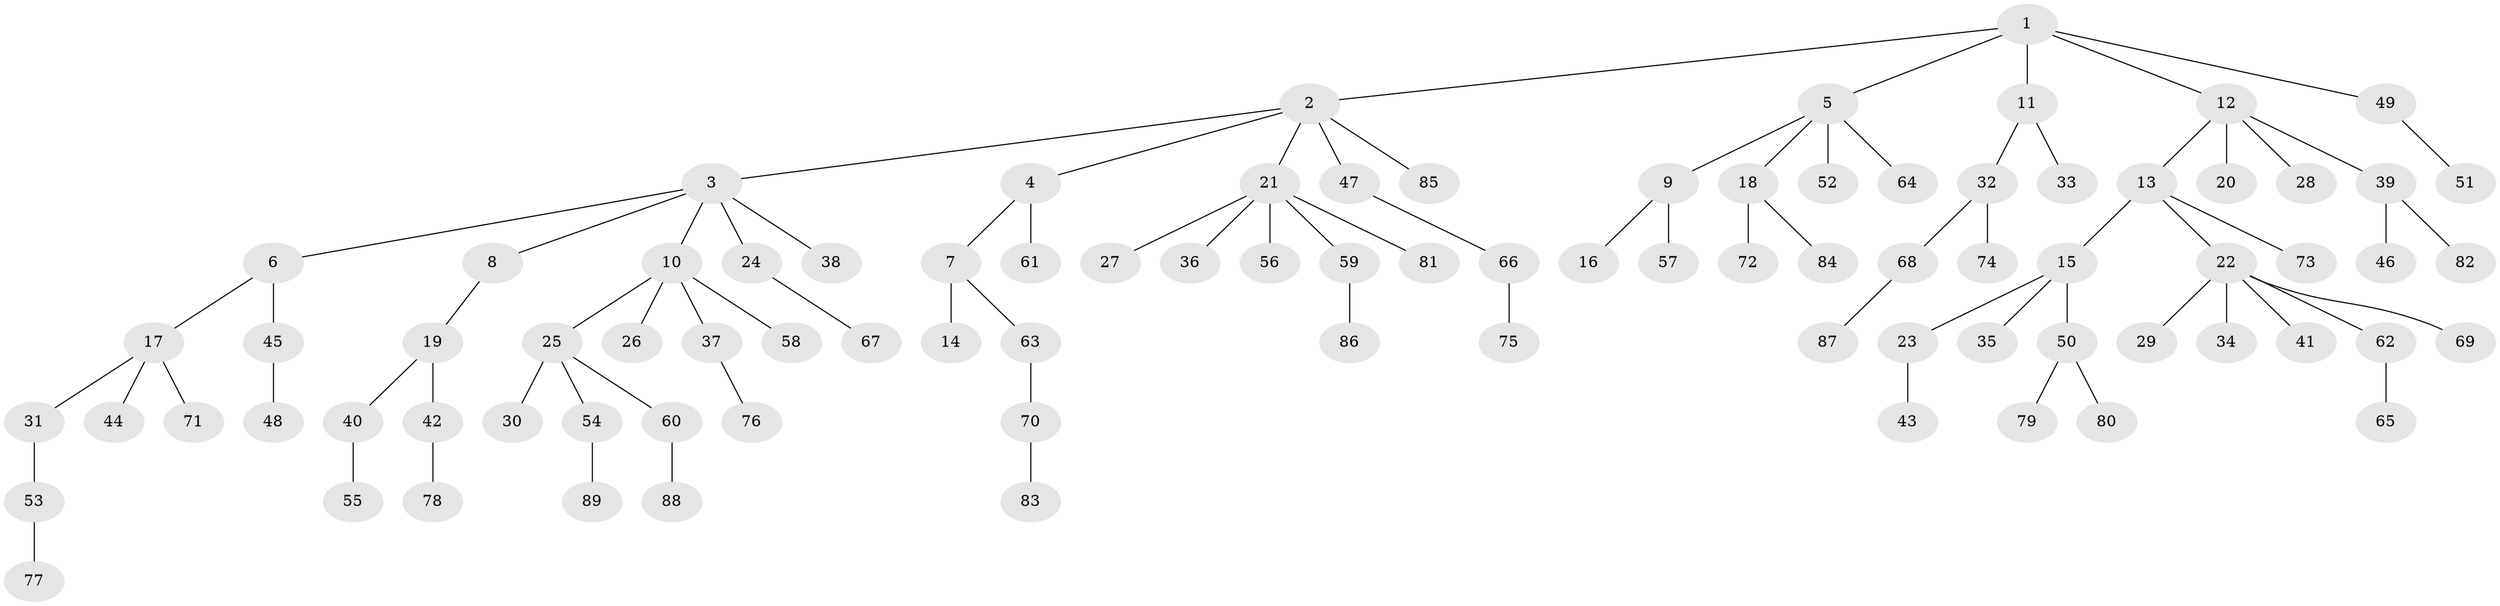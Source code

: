 // Generated by graph-tools (version 1.1) at 2025/37/03/09/25 02:37:07]
// undirected, 89 vertices, 88 edges
graph export_dot {
graph [start="1"]
  node [color=gray90,style=filled];
  1;
  2;
  3;
  4;
  5;
  6;
  7;
  8;
  9;
  10;
  11;
  12;
  13;
  14;
  15;
  16;
  17;
  18;
  19;
  20;
  21;
  22;
  23;
  24;
  25;
  26;
  27;
  28;
  29;
  30;
  31;
  32;
  33;
  34;
  35;
  36;
  37;
  38;
  39;
  40;
  41;
  42;
  43;
  44;
  45;
  46;
  47;
  48;
  49;
  50;
  51;
  52;
  53;
  54;
  55;
  56;
  57;
  58;
  59;
  60;
  61;
  62;
  63;
  64;
  65;
  66;
  67;
  68;
  69;
  70;
  71;
  72;
  73;
  74;
  75;
  76;
  77;
  78;
  79;
  80;
  81;
  82;
  83;
  84;
  85;
  86;
  87;
  88;
  89;
  1 -- 2;
  1 -- 5;
  1 -- 11;
  1 -- 12;
  1 -- 49;
  2 -- 3;
  2 -- 4;
  2 -- 21;
  2 -- 47;
  2 -- 85;
  3 -- 6;
  3 -- 8;
  3 -- 10;
  3 -- 24;
  3 -- 38;
  4 -- 7;
  4 -- 61;
  5 -- 9;
  5 -- 18;
  5 -- 52;
  5 -- 64;
  6 -- 17;
  6 -- 45;
  7 -- 14;
  7 -- 63;
  8 -- 19;
  9 -- 16;
  9 -- 57;
  10 -- 25;
  10 -- 26;
  10 -- 37;
  10 -- 58;
  11 -- 32;
  11 -- 33;
  12 -- 13;
  12 -- 20;
  12 -- 28;
  12 -- 39;
  13 -- 15;
  13 -- 22;
  13 -- 73;
  15 -- 23;
  15 -- 35;
  15 -- 50;
  17 -- 31;
  17 -- 44;
  17 -- 71;
  18 -- 72;
  18 -- 84;
  19 -- 40;
  19 -- 42;
  21 -- 27;
  21 -- 36;
  21 -- 56;
  21 -- 59;
  21 -- 81;
  22 -- 29;
  22 -- 34;
  22 -- 41;
  22 -- 62;
  22 -- 69;
  23 -- 43;
  24 -- 67;
  25 -- 30;
  25 -- 54;
  25 -- 60;
  31 -- 53;
  32 -- 68;
  32 -- 74;
  37 -- 76;
  39 -- 46;
  39 -- 82;
  40 -- 55;
  42 -- 78;
  45 -- 48;
  47 -- 66;
  49 -- 51;
  50 -- 79;
  50 -- 80;
  53 -- 77;
  54 -- 89;
  59 -- 86;
  60 -- 88;
  62 -- 65;
  63 -- 70;
  66 -- 75;
  68 -- 87;
  70 -- 83;
}

